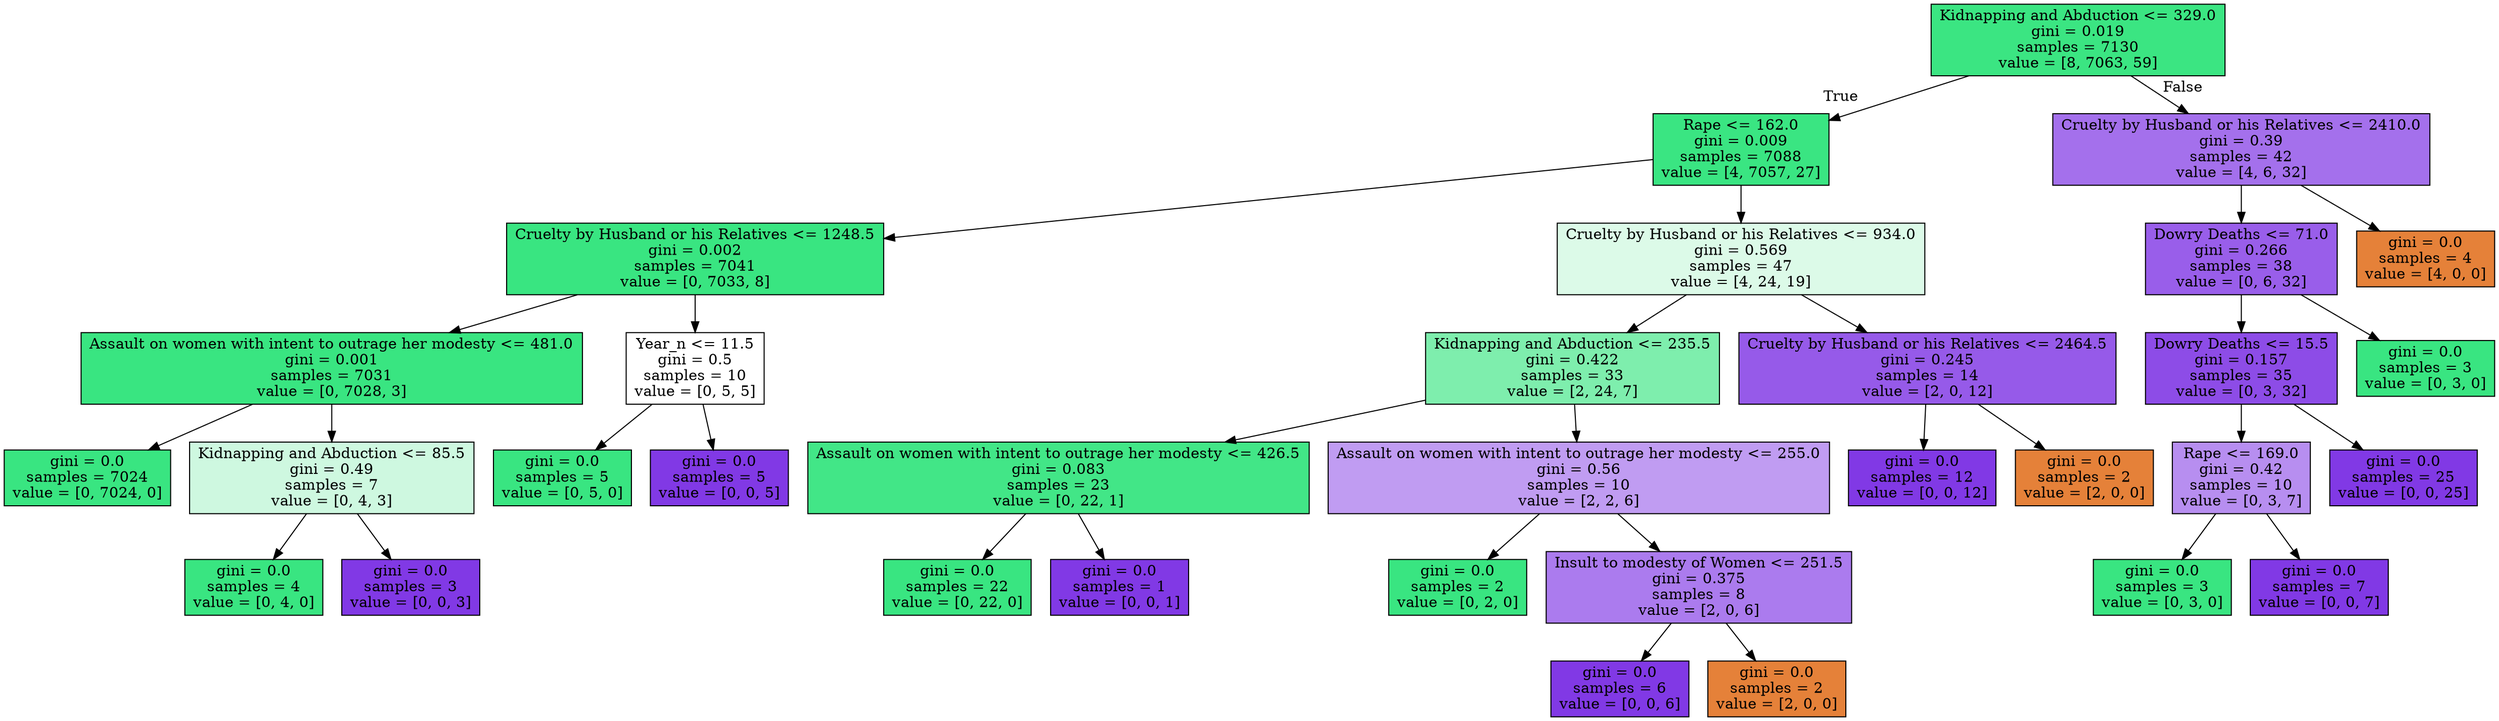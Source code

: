 digraph Tree {
node [shape=box, style="filled", color="black"] ;
0 [label="Kidnapping and Abduction <= 329.0\ngini = 0.019\nsamples = 7130\nvalue = [8, 7063, 59]", fillcolor="#3be582"] ;
1 [label="Rape <= 162.0\ngini = 0.009\nsamples = 7088\nvalue = [4, 7057, 27]", fillcolor="#3ae582"] ;
0 -> 1 [labeldistance=2.5, labelangle=45, headlabel="True"] ;
2 [label="Cruelty by Husband or his Relatives <= 1248.5\ngini = 0.002\nsamples = 7041\nvalue = [0, 7033, 8]", fillcolor="#39e581"] ;
1 -> 2 ;
3 [label="Assault on women with intent to outrage her modesty <= 481.0\ngini = 0.001\nsamples = 7031\nvalue = [0, 7028, 3]", fillcolor="#39e581"] ;
2 -> 3 ;
4 [label="gini = 0.0\nsamples = 7024\nvalue = [0, 7024, 0]", fillcolor="#39e581"] ;
3 -> 4 ;
5 [label="Kidnapping and Abduction <= 85.5\ngini = 0.49\nsamples = 7\nvalue = [0, 4, 3]", fillcolor="#cef8e0"] ;
3 -> 5 ;
6 [label="gini = 0.0\nsamples = 4\nvalue = [0, 4, 0]", fillcolor="#39e581"] ;
5 -> 6 ;
7 [label="gini = 0.0\nsamples = 3\nvalue = [0, 0, 3]", fillcolor="#8139e5"] ;
5 -> 7 ;
8 [label="Year_n <= 11.5\ngini = 0.5\nsamples = 10\nvalue = [0, 5, 5]", fillcolor="#ffffff"] ;
2 -> 8 ;
9 [label="gini = 0.0\nsamples = 5\nvalue = [0, 5, 0]", fillcolor="#39e581"] ;
8 -> 9 ;
10 [label="gini = 0.0\nsamples = 5\nvalue = [0, 0, 5]", fillcolor="#8139e5"] ;
8 -> 10 ;
11 [label="Cruelty by Husband or his Relatives <= 934.0\ngini = 0.569\nsamples = 47\nvalue = [4, 24, 19]", fillcolor="#dcfae8"] ;
1 -> 11 ;
12 [label="Kidnapping and Abduction <= 235.5\ngini = 0.422\nsamples = 33\nvalue = [2, 24, 7]", fillcolor="#7eeead"] ;
11 -> 12 ;
13 [label="Assault on women with intent to outrage her modesty <= 426.5\ngini = 0.083\nsamples = 23\nvalue = [0, 22, 1]", fillcolor="#42e687"] ;
12 -> 13 ;
14 [label="gini = 0.0\nsamples = 22\nvalue = [0, 22, 0]", fillcolor="#39e581"] ;
13 -> 14 ;
15 [label="gini = 0.0\nsamples = 1\nvalue = [0, 0, 1]", fillcolor="#8139e5"] ;
13 -> 15 ;
16 [label="Assault on women with intent to outrage her modesty <= 255.0\ngini = 0.56\nsamples = 10\nvalue = [2, 2, 6]", fillcolor="#c09cf2"] ;
12 -> 16 ;
17 [label="gini = 0.0\nsamples = 2\nvalue = [0, 2, 0]", fillcolor="#39e581"] ;
16 -> 17 ;
18 [label="Insult to modesty of Women <= 251.5\ngini = 0.375\nsamples = 8\nvalue = [2, 0, 6]", fillcolor="#ab7bee"] ;
16 -> 18 ;
19 [label="gini = 0.0\nsamples = 6\nvalue = [0, 0, 6]", fillcolor="#8139e5"] ;
18 -> 19 ;
20 [label="gini = 0.0\nsamples = 2\nvalue = [2, 0, 0]", fillcolor="#e58139"] ;
18 -> 20 ;
21 [label="Cruelty by Husband or his Relatives <= 2464.5\ngini = 0.245\nsamples = 14\nvalue = [2, 0, 12]", fillcolor="#965ae9"] ;
11 -> 21 ;
22 [label="gini = 0.0\nsamples = 12\nvalue = [0, 0, 12]", fillcolor="#8139e5"] ;
21 -> 22 ;
23 [label="gini = 0.0\nsamples = 2\nvalue = [2, 0, 0]", fillcolor="#e58139"] ;
21 -> 23 ;
24 [label="Cruelty by Husband or his Relatives <= 2410.0\ngini = 0.39\nsamples = 42\nvalue = [4, 6, 32]", fillcolor="#a470ec"] ;
0 -> 24 [labeldistance=2.5, labelangle=-45, headlabel="False"] ;
25 [label="Dowry Deaths <= 71.0\ngini = 0.266\nsamples = 38\nvalue = [0, 6, 32]", fillcolor="#995eea"] ;
24 -> 25 ;
26 [label="Dowry Deaths <= 15.5\ngini = 0.157\nsamples = 35\nvalue = [0, 3, 32]", fillcolor="#8d4ce7"] ;
25 -> 26 ;
27 [label="Rape <= 169.0\ngini = 0.42\nsamples = 10\nvalue = [0, 3, 7]", fillcolor="#b78ef0"] ;
26 -> 27 ;
28 [label="gini = 0.0\nsamples = 3\nvalue = [0, 3, 0]", fillcolor="#39e581"] ;
27 -> 28 ;
29 [label="gini = 0.0\nsamples = 7\nvalue = [0, 0, 7]", fillcolor="#8139e5"] ;
27 -> 29 ;
30 [label="gini = 0.0\nsamples = 25\nvalue = [0, 0, 25]", fillcolor="#8139e5"] ;
26 -> 30 ;
31 [label="gini = 0.0\nsamples = 3\nvalue = [0, 3, 0]", fillcolor="#39e581"] ;
25 -> 31 ;
32 [label="gini = 0.0\nsamples = 4\nvalue = [4, 0, 0]", fillcolor="#e58139"] ;
24 -> 32 ;
}